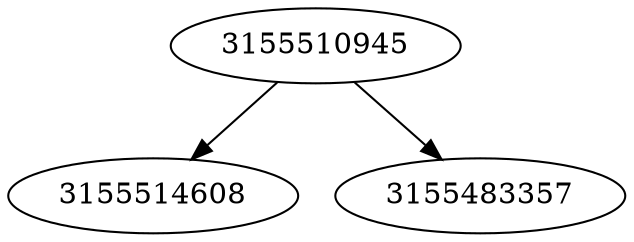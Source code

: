 strict digraph  {
3155514608;
3155510945;
3155483357;
3155510945 -> 3155514608;
3155510945 -> 3155483357;
}
